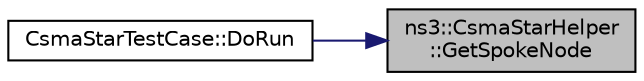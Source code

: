 digraph "ns3::CsmaStarHelper::GetSpokeNode"
{
 // LATEX_PDF_SIZE
  edge [fontname="Helvetica",fontsize="10",labelfontname="Helvetica",labelfontsize="10"];
  node [fontname="Helvetica",fontsize="10",shape=record];
  rankdir="RL";
  Node1 [label="ns3::CsmaStarHelper\l::GetSpokeNode",height=0.2,width=0.4,color="black", fillcolor="grey75", style="filled", fontcolor="black",tooltip=" "];
  Node1 -> Node2 [dir="back",color="midnightblue",fontsize="10",style="solid",fontname="Helvetica"];
  Node2 [label="CsmaStarTestCase::DoRun",height=0.2,width=0.4,color="black", fillcolor="white", style="filled",URL="$class_csma_star_test_case.html#ab2214447716ce03f34f02b9e9af477d5",tooltip="Implementation to actually run this TestCase."];
}
